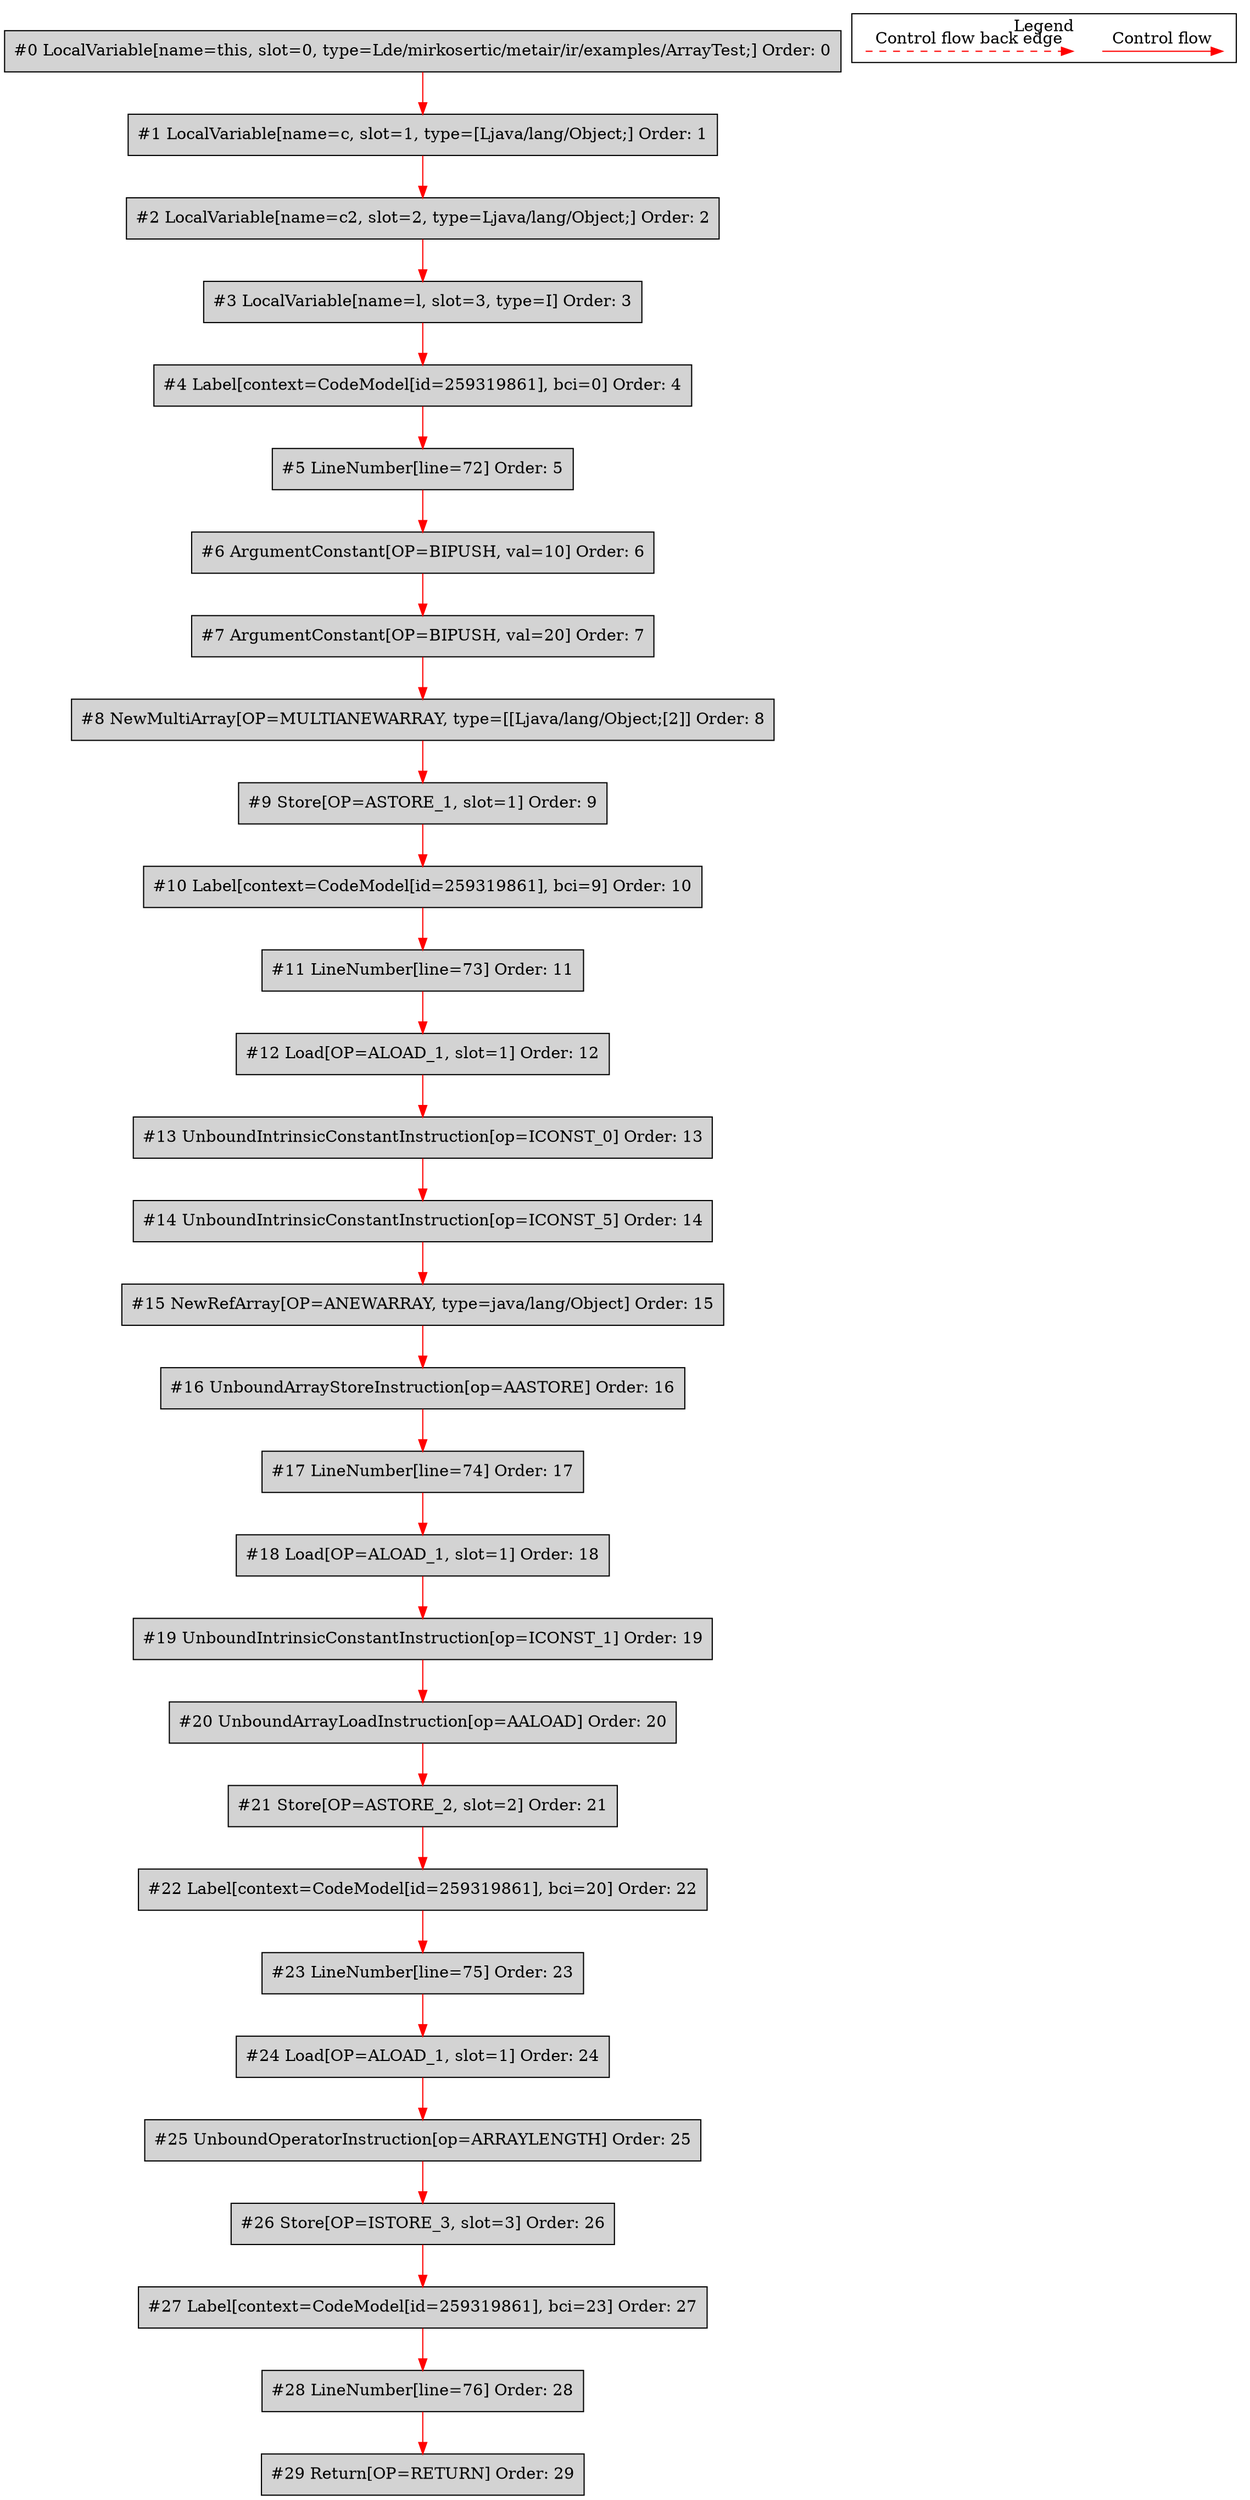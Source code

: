 digraph {
 ordering="in";
 node0[label="#0 LocalVariable[name=this, slot=0, type=Lde/mirkosertic/metair/ir/examples/ArrayTest;] Order: 0", shape=box, fillcolor=lightgrey, style=filled];
 node1[label="#1 LocalVariable[name=c, slot=1, type=[Ljava/lang/Object;] Order: 1", shape=box, fillcolor=lightgrey, style=filled];
 node2[label="#2 LocalVariable[name=c2, slot=2, type=Ljava/lang/Object;] Order: 2", shape=box, fillcolor=lightgrey, style=filled];
 node3[label="#3 LocalVariable[name=l, slot=3, type=I] Order: 3", shape=box, fillcolor=lightgrey, style=filled];
 node4[label="#4 Label[context=CodeModel[id=259319861], bci=0] Order: 4", shape=box, fillcolor=lightgrey, style=filled];
 node5[label="#5 LineNumber[line=72] Order: 5", shape=box, fillcolor=lightgrey, style=filled];
 node6[label="#6 ArgumentConstant[OP=BIPUSH, val=10] Order: 6", shape=box, fillcolor=lightgrey, style=filled];
 node7[label="#7 ArgumentConstant[OP=BIPUSH, val=20] Order: 7", shape=box, fillcolor=lightgrey, style=filled];
 node8[label="#8 NewMultiArray[OP=MULTIANEWARRAY, type=[[Ljava/lang/Object;[2]] Order: 8", shape=box, fillcolor=lightgrey, style=filled];
 node9[label="#9 Store[OP=ASTORE_1, slot=1] Order: 9", shape=box, fillcolor=lightgrey, style=filled];
 node10[label="#10 Label[context=CodeModel[id=259319861], bci=9] Order: 10", shape=box, fillcolor=lightgrey, style=filled];
 node11[label="#11 LineNumber[line=73] Order: 11", shape=box, fillcolor=lightgrey, style=filled];
 node12[label="#12 Load[OP=ALOAD_1, slot=1] Order: 12", shape=box, fillcolor=lightgrey, style=filled];
 node13[label="#13 UnboundIntrinsicConstantInstruction[op=ICONST_0] Order: 13", shape=box, fillcolor=lightgrey, style=filled];
 node14[label="#14 UnboundIntrinsicConstantInstruction[op=ICONST_5] Order: 14", shape=box, fillcolor=lightgrey, style=filled];
 node15[label="#15 NewRefArray[OP=ANEWARRAY, type=java/lang/Object] Order: 15", shape=box, fillcolor=lightgrey, style=filled];
 node16[label="#16 UnboundArrayStoreInstruction[op=AASTORE] Order: 16", shape=box, fillcolor=lightgrey, style=filled];
 node17[label="#17 LineNumber[line=74] Order: 17", shape=box, fillcolor=lightgrey, style=filled];
 node18[label="#18 Load[OP=ALOAD_1, slot=1] Order: 18", shape=box, fillcolor=lightgrey, style=filled];
 node19[label="#19 UnboundIntrinsicConstantInstruction[op=ICONST_1] Order: 19", shape=box, fillcolor=lightgrey, style=filled];
 node20[label="#20 UnboundArrayLoadInstruction[op=AALOAD] Order: 20", shape=box, fillcolor=lightgrey, style=filled];
 node21[label="#21 Store[OP=ASTORE_2, slot=2] Order: 21", shape=box, fillcolor=lightgrey, style=filled];
 node22[label="#22 Label[context=CodeModel[id=259319861], bci=20] Order: 22", shape=box, fillcolor=lightgrey, style=filled];
 node23[label="#23 LineNumber[line=75] Order: 23", shape=box, fillcolor=lightgrey, style=filled];
 node24[label="#24 Load[OP=ALOAD_1, slot=1] Order: 24", shape=box, fillcolor=lightgrey, style=filled];
 node25[label="#25 UnboundOperatorInstruction[op=ARRAYLENGTH] Order: 25", shape=box, fillcolor=lightgrey, style=filled];
 node26[label="#26 Store[OP=ISTORE_3, slot=3] Order: 26", shape=box, fillcolor=lightgrey, style=filled];
 node27[label="#27 Label[context=CodeModel[id=259319861], bci=23] Order: 27", shape=box, fillcolor=lightgrey, style=filled];
 node28[label="#28 LineNumber[line=76] Order: 28", shape=box, fillcolor=lightgrey, style=filled];
 node29[label="#29 Return[OP=RETURN] Order: 29", shape=box, fillcolor=lightgrey, style=filled];
 node0 -> node1[color=red];
 node1 -> node2[color=red];
 node2 -> node3[color=red];
 node3 -> node4[color=red];
 node4 -> node5[color=red];
 node5 -> node6[color=red];
 node6 -> node7[color=red];
 node7 -> node8[color=red];
 node8 -> node9[color=red];
 node9 -> node10[color=red];
 node10 -> node11[color=red];
 node11 -> node12[color=red];
 node12 -> node13[color=red];
 node13 -> node14[color=red];
 node14 -> node15[color=red];
 node15 -> node16[color=red];
 node16 -> node17[color=red];
 node17 -> node18[color=red];
 node18 -> node19[color=red];
 node19 -> node20[color=red];
 node20 -> node21[color=red];
 node21 -> node22[color=red];
 node22 -> node23[color=red];
 node23 -> node24[color=red];
 node24 -> node25[color=red];
 node25 -> node26[color=red];
 node26 -> node27[color=red];
 node27 -> node28[color=red];
 node28 -> node29[color=red];
 subgraph cluster_000 {
  label = "Legend";
  node [shape=point]
  {
   rank=same;
   c0 [style = invis];
   c1 [style = invis];
   c2 [style = invis];
   c3 [style = invis];
  }
  c0 -> c1 [label="Control flow", style=solid, color=red]
  c2 -> c3 [label="Control flow back edge", style=dashed, color=red]
 }

}
